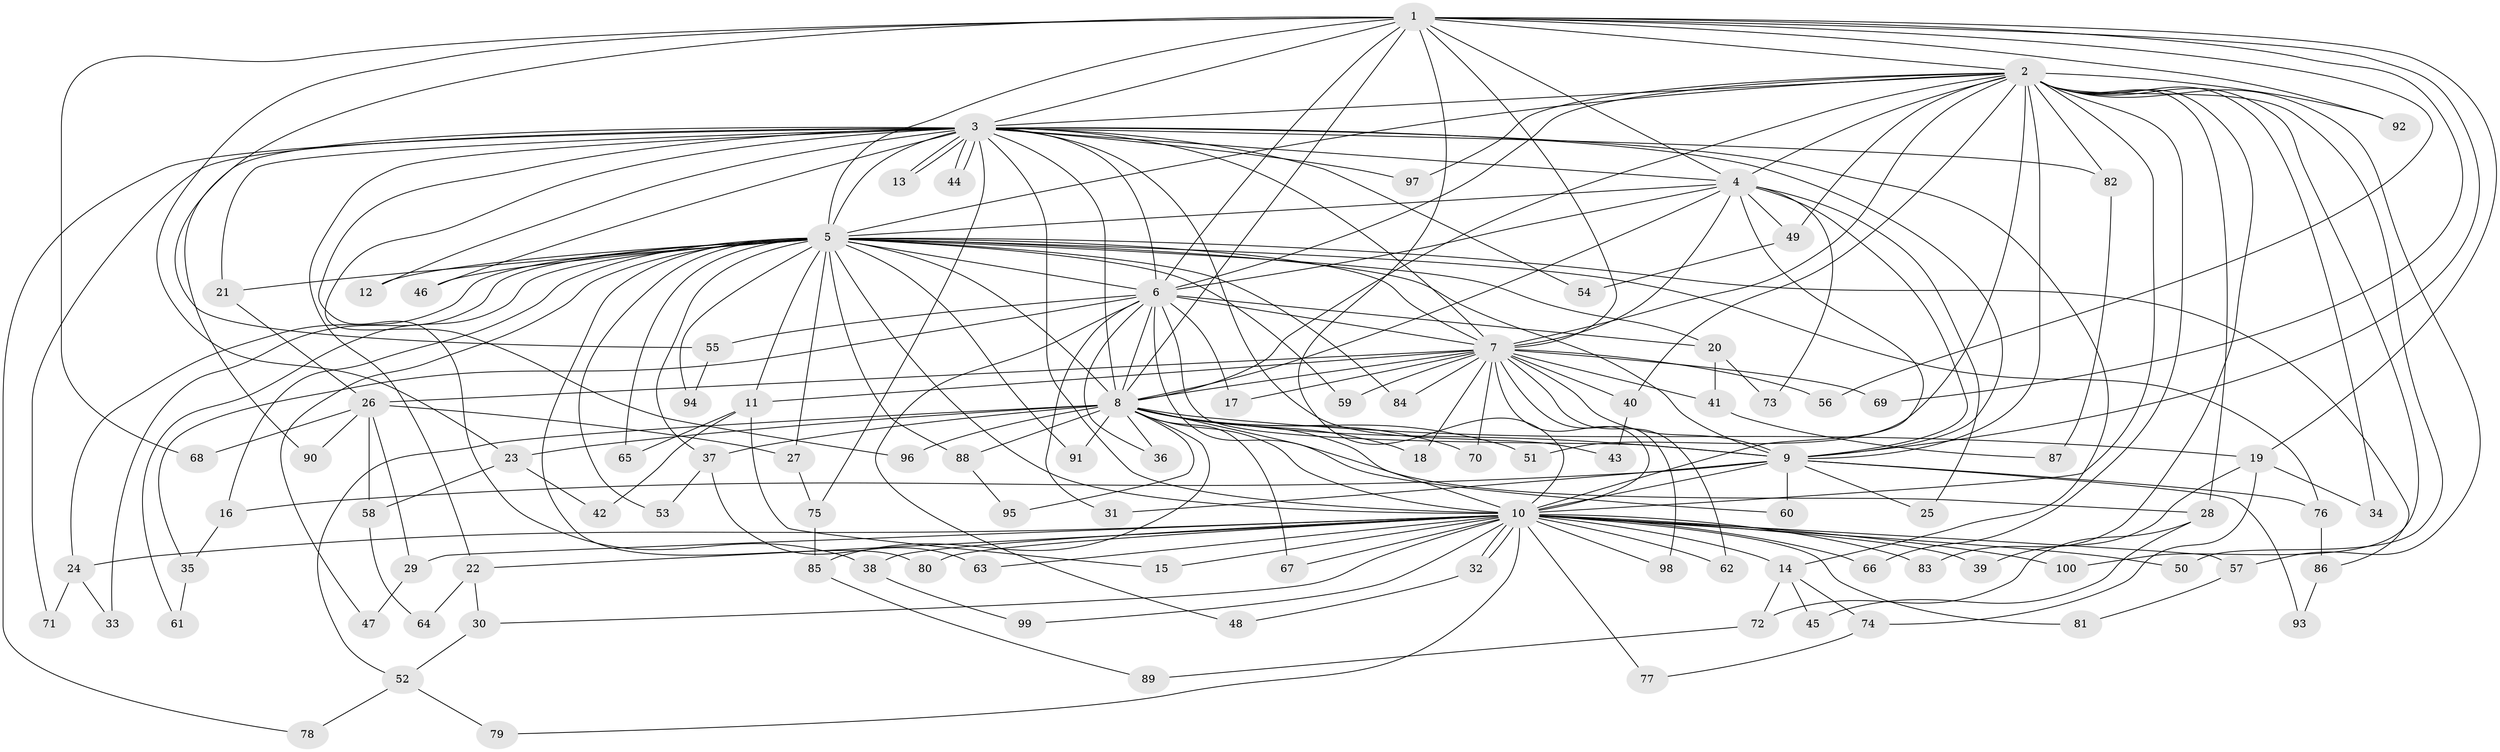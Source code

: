 // Generated by graph-tools (version 1.1) at 2025/11/02/21/25 10:11:08]
// undirected, 100 vertices, 225 edges
graph export_dot {
graph [start="1"]
  node [color=gray90,style=filled];
  1;
  2;
  3;
  4;
  5;
  6;
  7;
  8;
  9;
  10;
  11;
  12;
  13;
  14;
  15;
  16;
  17;
  18;
  19;
  20;
  21;
  22;
  23;
  24;
  25;
  26;
  27;
  28;
  29;
  30;
  31;
  32;
  33;
  34;
  35;
  36;
  37;
  38;
  39;
  40;
  41;
  42;
  43;
  44;
  45;
  46;
  47;
  48;
  49;
  50;
  51;
  52;
  53;
  54;
  55;
  56;
  57;
  58;
  59;
  60;
  61;
  62;
  63;
  64;
  65;
  66;
  67;
  68;
  69;
  70;
  71;
  72;
  73;
  74;
  75;
  76;
  77;
  78;
  79;
  80;
  81;
  82;
  83;
  84;
  85;
  86;
  87;
  88;
  89;
  90;
  91;
  92;
  93;
  94;
  95;
  96;
  97;
  98;
  99;
  100;
  1 -- 2;
  1 -- 3;
  1 -- 4;
  1 -- 5;
  1 -- 6;
  1 -- 7;
  1 -- 8;
  1 -- 9;
  1 -- 10;
  1 -- 19;
  1 -- 23;
  1 -- 55;
  1 -- 56;
  1 -- 68;
  1 -- 69;
  1 -- 92;
  2 -- 3;
  2 -- 4;
  2 -- 5;
  2 -- 6;
  2 -- 7;
  2 -- 8;
  2 -- 9;
  2 -- 10;
  2 -- 28;
  2 -- 34;
  2 -- 40;
  2 -- 49;
  2 -- 50;
  2 -- 51;
  2 -- 57;
  2 -- 66;
  2 -- 82;
  2 -- 83;
  2 -- 92;
  2 -- 97;
  2 -- 100;
  3 -- 4;
  3 -- 5;
  3 -- 6;
  3 -- 7;
  3 -- 8;
  3 -- 9;
  3 -- 10;
  3 -- 12;
  3 -- 13;
  3 -- 13;
  3 -- 14;
  3 -- 21;
  3 -- 22;
  3 -- 38;
  3 -- 43;
  3 -- 44;
  3 -- 44;
  3 -- 46;
  3 -- 54;
  3 -- 71;
  3 -- 75;
  3 -- 78;
  3 -- 82;
  3 -- 90;
  3 -- 96;
  3 -- 97;
  4 -- 5;
  4 -- 6;
  4 -- 7;
  4 -- 8;
  4 -- 9;
  4 -- 10;
  4 -- 25;
  4 -- 49;
  4 -- 73;
  5 -- 6;
  5 -- 7;
  5 -- 8;
  5 -- 9;
  5 -- 10;
  5 -- 11;
  5 -- 12;
  5 -- 16;
  5 -- 20;
  5 -- 21;
  5 -- 24;
  5 -- 27;
  5 -- 33;
  5 -- 37;
  5 -- 46;
  5 -- 47;
  5 -- 53;
  5 -- 59;
  5 -- 61;
  5 -- 65;
  5 -- 76;
  5 -- 80;
  5 -- 84;
  5 -- 86;
  5 -- 88;
  5 -- 91;
  5 -- 94;
  6 -- 7;
  6 -- 8;
  6 -- 9;
  6 -- 10;
  6 -- 17;
  6 -- 20;
  6 -- 31;
  6 -- 35;
  6 -- 36;
  6 -- 48;
  6 -- 55;
  7 -- 8;
  7 -- 9;
  7 -- 10;
  7 -- 11;
  7 -- 17;
  7 -- 18;
  7 -- 26;
  7 -- 40;
  7 -- 41;
  7 -- 56;
  7 -- 59;
  7 -- 62;
  7 -- 69;
  7 -- 70;
  7 -- 84;
  7 -- 98;
  8 -- 9;
  8 -- 10;
  8 -- 18;
  8 -- 19;
  8 -- 23;
  8 -- 28;
  8 -- 36;
  8 -- 37;
  8 -- 51;
  8 -- 52;
  8 -- 60;
  8 -- 67;
  8 -- 70;
  8 -- 85;
  8 -- 88;
  8 -- 91;
  8 -- 95;
  8 -- 96;
  9 -- 10;
  9 -- 16;
  9 -- 25;
  9 -- 31;
  9 -- 60;
  9 -- 76;
  9 -- 93;
  10 -- 14;
  10 -- 15;
  10 -- 22;
  10 -- 24;
  10 -- 29;
  10 -- 30;
  10 -- 32;
  10 -- 32;
  10 -- 38;
  10 -- 39;
  10 -- 50;
  10 -- 57;
  10 -- 62;
  10 -- 63;
  10 -- 66;
  10 -- 67;
  10 -- 77;
  10 -- 79;
  10 -- 80;
  10 -- 81;
  10 -- 83;
  10 -- 98;
  10 -- 99;
  10 -- 100;
  11 -- 15;
  11 -- 42;
  11 -- 65;
  14 -- 45;
  14 -- 72;
  14 -- 74;
  16 -- 35;
  19 -- 34;
  19 -- 39;
  19 -- 74;
  20 -- 41;
  20 -- 73;
  21 -- 26;
  22 -- 30;
  22 -- 64;
  23 -- 42;
  23 -- 58;
  24 -- 33;
  24 -- 71;
  26 -- 27;
  26 -- 29;
  26 -- 58;
  26 -- 68;
  26 -- 90;
  27 -- 75;
  28 -- 45;
  28 -- 72;
  29 -- 47;
  30 -- 52;
  32 -- 48;
  35 -- 61;
  37 -- 53;
  37 -- 63;
  38 -- 99;
  40 -- 43;
  41 -- 87;
  49 -- 54;
  52 -- 78;
  52 -- 79;
  55 -- 94;
  57 -- 81;
  58 -- 64;
  72 -- 89;
  74 -- 77;
  75 -- 85;
  76 -- 86;
  82 -- 87;
  85 -- 89;
  86 -- 93;
  88 -- 95;
}
